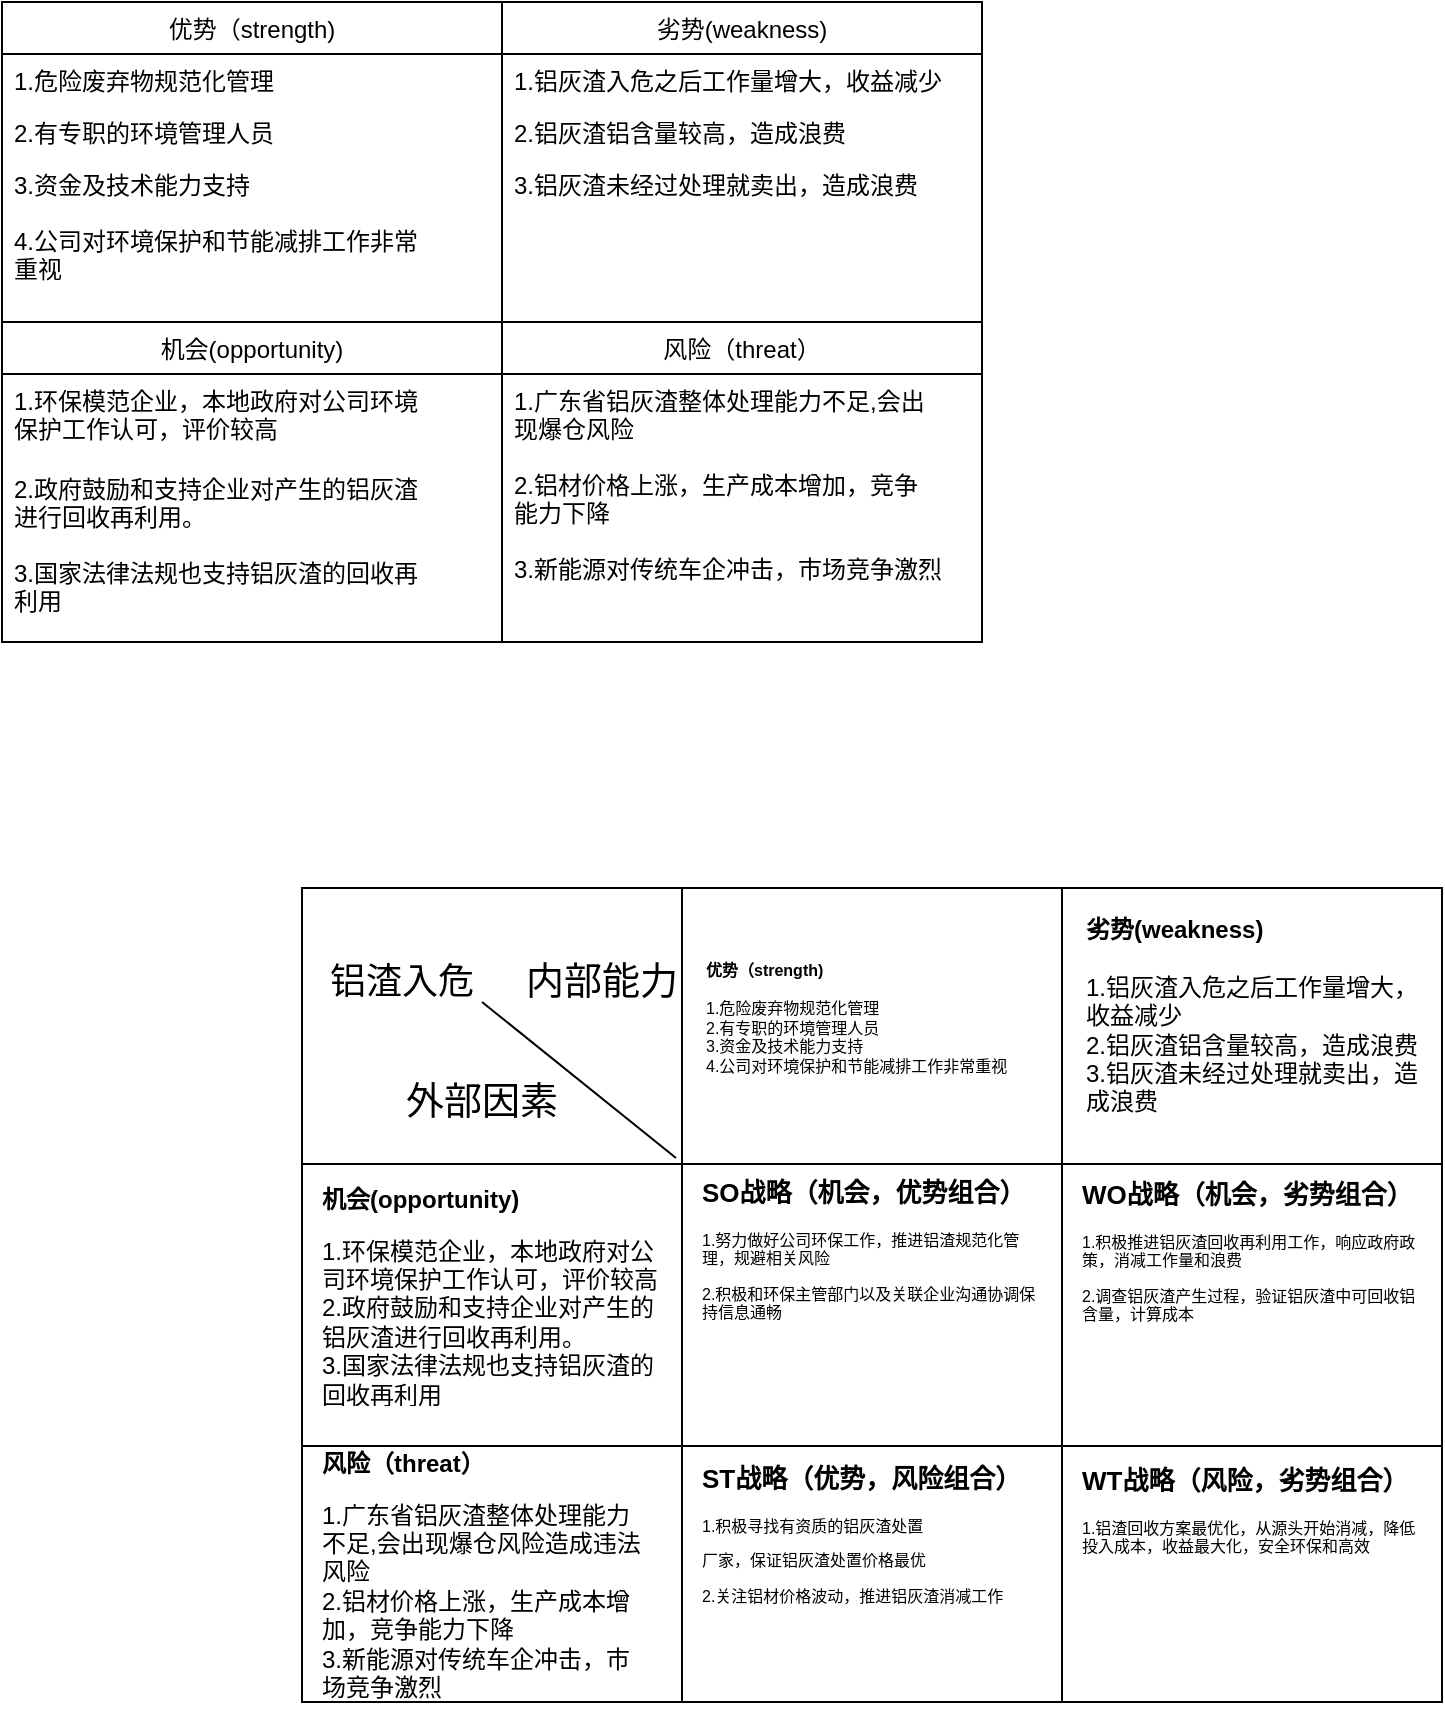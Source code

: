 <mxfile version="14.9.9" type="github">
  <diagram id="kqw_EEB3ICVsyudQTdO8" name="Page-1">
    <mxGraphModel dx="1171" dy="603" grid="1" gridSize="10" guides="1" tooltips="1" connect="1" arrows="1" fold="1" page="1" pageScale="1" pageWidth="827" pageHeight="1169" math="0" shadow="0">
      <root>
        <mxCell id="0" />
        <mxCell id="1" parent="0" />
        <mxCell id="Xc-GuWCWaLxMhfv2FBEa-1" value="优势（strength)" style="swimlane;fontStyle=0;childLayout=stackLayout;horizontal=1;startSize=26;horizontalStack=0;resizeParent=1;resizeParentMax=0;resizeLast=0;collapsible=1;marginBottom=0;" vertex="1" parent="1">
          <mxGeometry x="40" y="60" width="250" height="320" as="geometry" />
        </mxCell>
        <mxCell id="Xc-GuWCWaLxMhfv2FBEa-2" value="1.危险废弃物规范化管理" style="text;strokeColor=none;fillColor=none;align=left;verticalAlign=top;spacingLeft=4;spacingRight=4;overflow=hidden;rotatable=0;points=[[0,0.5],[1,0.5]];portConstraint=eastwest;" vertex="1" parent="Xc-GuWCWaLxMhfv2FBEa-1">
          <mxGeometry y="26" width="250" height="26" as="geometry" />
        </mxCell>
        <mxCell id="Xc-GuWCWaLxMhfv2FBEa-3" value="2.有专职的环境管理人员" style="text;strokeColor=none;fillColor=none;align=left;verticalAlign=top;spacingLeft=4;spacingRight=4;overflow=hidden;rotatable=0;points=[[0,0.5],[1,0.5]];portConstraint=eastwest;" vertex="1" parent="Xc-GuWCWaLxMhfv2FBEa-1">
          <mxGeometry y="52" width="250" height="26" as="geometry" />
        </mxCell>
        <mxCell id="Xc-GuWCWaLxMhfv2FBEa-4" value="3.资金及技术能力支持&#xa;&#xa;4.公司对环境保护和节能减排工作非常&#xa;重视" style="text;strokeColor=none;fillColor=none;align=left;verticalAlign=top;spacingLeft=4;spacingRight=4;overflow=hidden;rotatable=0;points=[[0,0.5],[1,0.5]];portConstraint=eastwest;" vertex="1" parent="Xc-GuWCWaLxMhfv2FBEa-1">
          <mxGeometry y="78" width="250" height="82" as="geometry" />
        </mxCell>
        <mxCell id="Xc-GuWCWaLxMhfv2FBEa-14" value="机会(opportunity)" style="swimlane;fontStyle=0;childLayout=stackLayout;horizontal=1;startSize=26;horizontalStack=0;resizeParent=1;resizeParentMax=0;resizeLast=0;collapsible=1;marginBottom=0;" vertex="1" parent="Xc-GuWCWaLxMhfv2FBEa-1">
          <mxGeometry y="160" width="250" height="160" as="geometry" />
        </mxCell>
        <mxCell id="Xc-GuWCWaLxMhfv2FBEa-15" value="1.环保模范企业，本地政府对公司环境&#xa;保护工作认可，评价较高" style="text;strokeColor=none;fillColor=none;align=left;verticalAlign=top;spacingLeft=4;spacingRight=4;overflow=hidden;rotatable=0;points=[[0,0.5],[1,0.5]];portConstraint=eastwest;" vertex="1" parent="Xc-GuWCWaLxMhfv2FBEa-14">
          <mxGeometry y="26" width="250" height="44" as="geometry" />
        </mxCell>
        <mxCell id="Xc-GuWCWaLxMhfv2FBEa-17" value="2.政府鼓励和支持企业对产生的铝灰渣&#xa;进行回收再利用。&#xa;&#xa;3.国家法律法规也支持铝灰渣的回收再&#xa;利用" style="text;strokeColor=none;fillColor=none;align=left;verticalAlign=top;spacingLeft=4;spacingRight=4;overflow=hidden;rotatable=0;points=[[0,0.5],[1,0.5]];portConstraint=eastwest;" vertex="1" parent="Xc-GuWCWaLxMhfv2FBEa-14">
          <mxGeometry y="70" width="250" height="90" as="geometry" />
        </mxCell>
        <mxCell id="Xc-GuWCWaLxMhfv2FBEa-9" value="劣势(weakness)" style="swimlane;fontStyle=0;childLayout=stackLayout;horizontal=1;startSize=26;horizontalStack=0;resizeParent=1;resizeParentMax=0;resizeLast=0;collapsible=1;marginBottom=0;" vertex="1" parent="1">
          <mxGeometry x="290" y="60" width="240" height="320" as="geometry" />
        </mxCell>
        <mxCell id="Xc-GuWCWaLxMhfv2FBEa-10" value="1.铝灰渣入危之后工作量增大，收益减少" style="text;strokeColor=none;fillColor=none;align=left;verticalAlign=top;spacingLeft=4;spacingRight=4;overflow=hidden;rotatable=0;points=[[0,0.5],[1,0.5]];portConstraint=eastwest;" vertex="1" parent="Xc-GuWCWaLxMhfv2FBEa-9">
          <mxGeometry y="26" width="240" height="26" as="geometry" />
        </mxCell>
        <mxCell id="Xc-GuWCWaLxMhfv2FBEa-11" value="2.铝灰渣铝含量较高，造成浪费" style="text;strokeColor=none;fillColor=none;align=left;verticalAlign=top;spacingLeft=4;spacingRight=4;overflow=hidden;rotatable=0;points=[[0,0.5],[1,0.5]];portConstraint=eastwest;" vertex="1" parent="Xc-GuWCWaLxMhfv2FBEa-9">
          <mxGeometry y="52" width="240" height="26" as="geometry" />
        </mxCell>
        <mxCell id="Xc-GuWCWaLxMhfv2FBEa-12" value="3.铝灰渣未经过处理就卖出，造成浪费" style="text;strokeColor=none;fillColor=none;align=left;verticalAlign=top;spacingLeft=4;spacingRight=4;overflow=hidden;rotatable=0;points=[[0,0.5],[1,0.5]];portConstraint=eastwest;" vertex="1" parent="Xc-GuWCWaLxMhfv2FBEa-9">
          <mxGeometry y="78" width="240" height="82" as="geometry" />
        </mxCell>
        <mxCell id="Xc-GuWCWaLxMhfv2FBEa-18" value="风险（threat）" style="swimlane;fontStyle=0;childLayout=stackLayout;horizontal=1;startSize=26;horizontalStack=0;resizeParent=1;resizeParentMax=0;resizeLast=0;collapsible=1;marginBottom=0;" vertex="1" parent="Xc-GuWCWaLxMhfv2FBEa-9">
          <mxGeometry y="160" width="240" height="160" as="geometry" />
        </mxCell>
        <mxCell id="Xc-GuWCWaLxMhfv2FBEa-19" value="1.广东省铝灰渣整体处理能力不足,会出&#xa;现爆仓风险&#xa;&#xa;2.铝材价格上涨，生产成本增加，竞争&#xa;能力下降&#xa;&#xa;3.新能源对传统车企冲击，市场竞争激烈" style="text;strokeColor=none;fillColor=none;align=left;verticalAlign=top;spacingLeft=4;spacingRight=4;overflow=hidden;rotatable=0;points=[[0,0.5],[1,0.5]];portConstraint=eastwest;" vertex="1" parent="Xc-GuWCWaLxMhfv2FBEa-18">
          <mxGeometry y="26" width="240" height="134" as="geometry" />
        </mxCell>
        <mxCell id="Xc-GuWCWaLxMhfv2FBEa-74" value="" style="shape=table;startSize=0;container=1;collapsible=0;childLayout=tableLayout;direction=west;" vertex="1" parent="1">
          <mxGeometry x="190" y="503" width="570" height="407" as="geometry" />
        </mxCell>
        <mxCell id="Xc-GuWCWaLxMhfv2FBEa-75" value="" style="shape=partialRectangle;collapsible=0;dropTarget=0;pointerEvents=0;fillColor=none;top=0;left=0;bottom=0;right=0;points=[[0,0.5],[1,0.5]];portConstraint=eastwest;" vertex="1" parent="Xc-GuWCWaLxMhfv2FBEa-74">
          <mxGeometry width="570" height="138" as="geometry" />
        </mxCell>
        <mxCell id="Xc-GuWCWaLxMhfv2FBEa-76" value="" style="shape=partialRectangle;html=1;whiteSpace=wrap;connectable=0;overflow=hidden;fillColor=none;top=0;left=0;bottom=0;right=0;pointerEvents=1;" vertex="1" parent="Xc-GuWCWaLxMhfv2FBEa-75">
          <mxGeometry width="190" height="138" as="geometry" />
        </mxCell>
        <mxCell id="Xc-GuWCWaLxMhfv2FBEa-77" value="" style="shape=partialRectangle;html=1;whiteSpace=wrap;connectable=0;overflow=hidden;fillColor=none;top=0;left=0;bottom=0;right=0;pointerEvents=1;" vertex="1" parent="Xc-GuWCWaLxMhfv2FBEa-75">
          <mxGeometry x="190" width="190" height="138" as="geometry" />
        </mxCell>
        <mxCell id="Xc-GuWCWaLxMhfv2FBEa-78" value="" style="shape=partialRectangle;html=1;whiteSpace=wrap;connectable=0;overflow=hidden;fillColor=none;top=0;left=0;bottom=0;right=0;pointerEvents=1;" vertex="1" parent="Xc-GuWCWaLxMhfv2FBEa-75">
          <mxGeometry x="380" width="190" height="138" as="geometry" />
        </mxCell>
        <mxCell id="Xc-GuWCWaLxMhfv2FBEa-79" value="" style="shape=partialRectangle;collapsible=0;dropTarget=0;pointerEvents=0;fillColor=none;top=0;left=0;bottom=0;right=0;points=[[0,0.5],[1,0.5]];portConstraint=eastwest;" vertex="1" parent="Xc-GuWCWaLxMhfv2FBEa-74">
          <mxGeometry y="138" width="570" height="141" as="geometry" />
        </mxCell>
        <mxCell id="Xc-GuWCWaLxMhfv2FBEa-80" value="" style="shape=partialRectangle;html=1;whiteSpace=wrap;connectable=0;overflow=hidden;fillColor=none;top=0;left=0;bottom=0;right=0;pointerEvents=1;" vertex="1" parent="Xc-GuWCWaLxMhfv2FBEa-79">
          <mxGeometry width="190" height="141" as="geometry" />
        </mxCell>
        <mxCell id="Xc-GuWCWaLxMhfv2FBEa-81" value="" style="shape=partialRectangle;html=1;whiteSpace=wrap;connectable=0;overflow=hidden;fillColor=none;top=0;left=0;bottom=0;right=0;pointerEvents=1;" vertex="1" parent="Xc-GuWCWaLxMhfv2FBEa-79">
          <mxGeometry x="190" width="190" height="141" as="geometry" />
        </mxCell>
        <mxCell id="Xc-GuWCWaLxMhfv2FBEa-82" value="" style="shape=partialRectangle;html=1;whiteSpace=wrap;connectable=0;overflow=hidden;fillColor=none;top=0;left=0;bottom=0;right=0;pointerEvents=1;" vertex="1" parent="Xc-GuWCWaLxMhfv2FBEa-79">
          <mxGeometry x="380" width="190" height="141" as="geometry" />
        </mxCell>
        <mxCell id="Xc-GuWCWaLxMhfv2FBEa-83" value="" style="shape=partialRectangle;collapsible=0;dropTarget=0;pointerEvents=0;fillColor=none;top=0;left=0;bottom=0;right=0;points=[[0,0.5],[1,0.5]];portConstraint=eastwest;" vertex="1" parent="Xc-GuWCWaLxMhfv2FBEa-74">
          <mxGeometry y="279" width="570" height="128" as="geometry" />
        </mxCell>
        <mxCell id="Xc-GuWCWaLxMhfv2FBEa-84" value="" style="shape=partialRectangle;html=1;whiteSpace=wrap;connectable=0;overflow=hidden;fillColor=none;top=0;left=0;bottom=0;right=0;pointerEvents=1;" vertex="1" parent="Xc-GuWCWaLxMhfv2FBEa-83">
          <mxGeometry width="190" height="128" as="geometry" />
        </mxCell>
        <mxCell id="Xc-GuWCWaLxMhfv2FBEa-85" value="" style="shape=partialRectangle;html=1;whiteSpace=wrap;connectable=0;overflow=hidden;fillColor=none;top=0;left=0;bottom=0;right=0;pointerEvents=1;" vertex="1" parent="Xc-GuWCWaLxMhfv2FBEa-83">
          <mxGeometry x="190" width="190" height="128" as="geometry" />
        </mxCell>
        <mxCell id="Xc-GuWCWaLxMhfv2FBEa-86" value="" style="shape=partialRectangle;html=1;whiteSpace=wrap;connectable=0;overflow=hidden;fillColor=none;top=0;left=0;bottom=0;right=0;pointerEvents=1;" vertex="1" parent="Xc-GuWCWaLxMhfv2FBEa-83">
          <mxGeometry x="380" width="190" height="128" as="geometry" />
        </mxCell>
        <mxCell id="Xc-GuWCWaLxMhfv2FBEa-89" value="内部能力" style="text;html=1;strokeColor=none;fillColor=none;align=center;verticalAlign=middle;whiteSpace=wrap;rounded=0;fontSize=19;" vertex="1" parent="1">
          <mxGeometry x="290" y="540" width="100" height="20" as="geometry" />
        </mxCell>
        <mxCell id="Xc-GuWCWaLxMhfv2FBEa-90" value="外部因素" style="text;html=1;strokeColor=none;fillColor=none;align=center;verticalAlign=middle;whiteSpace=wrap;rounded=0;fontSize=19;" vertex="1" parent="1">
          <mxGeometry x="240" y="600" width="80" height="20" as="geometry" />
        </mxCell>
        <mxCell id="Xc-GuWCWaLxMhfv2FBEa-91" value="铝渣入危" style="text;html=1;strokeColor=none;fillColor=none;align=center;verticalAlign=middle;whiteSpace=wrap;rounded=0;fontSize=18;" vertex="1" parent="1">
          <mxGeometry x="200" y="540" width="80" height="20" as="geometry" />
        </mxCell>
        <mxCell id="Xc-GuWCWaLxMhfv2FBEa-92" value="&lt;span style=&quot;font-size: 8px&quot;&gt;&lt;b&gt;优势（strength)&lt;br&gt;&lt;/b&gt;&lt;br style=&quot;font-size: 8px&quot;&gt;&lt;/span&gt;&lt;span style=&quot;font-size: 8px&quot;&gt;1.危险废弃物规范化管理&lt;br style=&quot;font-size: 8px&quot;&gt;&lt;/span&gt;&lt;span style=&quot;font-size: 8px&quot;&gt;2.有专职的环境管理人员&lt;/span&gt;&lt;span style=&quot;font-size: 8px&quot;&gt;&lt;br style=&quot;font-size: 8px&quot;&gt;&lt;/span&gt;&lt;span style=&quot;font-size: 8px&quot;&gt;3.资金及技术能力支持&lt;/span&gt;&lt;br style=&quot;padding: 0px ; margin: 0px ; font-size: 8px&quot;&gt;&lt;span style=&quot;font-size: 8px&quot;&gt;4.公司对环境保护和节能减排工作非常&lt;/span&gt;&lt;span style=&quot;font-size: 8px&quot;&gt;重视&lt;/span&gt;&lt;span style=&quot;font-size: 8px&quot;&gt;&lt;br style=&quot;font-size: 8px&quot;&gt;&lt;/span&gt;" style="text;html=1;strokeColor=none;fillColor=none;align=left;verticalAlign=middle;whiteSpace=wrap;rounded=0;fontSize=8;" vertex="1" parent="1">
          <mxGeometry x="390" y="503" width="170" height="130" as="geometry" />
        </mxCell>
        <mxCell id="Xc-GuWCWaLxMhfv2FBEa-93" value="&lt;span style=&quot;font-size: 12px&quot;&gt;&lt;b&gt;劣势(weakness)&lt;br&gt;&lt;/b&gt;&lt;br&gt;&lt;/span&gt;&lt;span style=&quot;font-size: 12px&quot;&gt;1.铝灰渣入危之后工作量增大，收益减少&lt;br&gt;&lt;/span&gt;&lt;span style=&quot;font-size: 12px&quot;&gt;2.铝灰渣铝含量较高，造成浪费&lt;/span&gt;&lt;span style=&quot;font-size: 12px&quot;&gt;&lt;br&gt;&lt;/span&gt;&lt;span style=&quot;font-size: 12px&quot;&gt;3.铝灰渣未经过处理就卖出，造成浪费&lt;/span&gt;&lt;span style=&quot;font-size: 12px&quot;&gt;&lt;br&gt;&lt;/span&gt;" style="text;html=1;strokeColor=none;fillColor=none;align=left;verticalAlign=middle;whiteSpace=wrap;rounded=0;fontSize=8;" vertex="1" parent="1">
          <mxGeometry x="580" y="509" width="170" height="115" as="geometry" />
        </mxCell>
        <mxCell id="Xc-GuWCWaLxMhfv2FBEa-94" value="&lt;h1&gt;&lt;span style=&quot;font-size: 12px ; text-align: center&quot;&gt;机会(opportunity)&lt;/span&gt;&lt;/h1&gt;&lt;span style=&quot;font-size: 12px&quot;&gt;1.环保模范企业，本地政府对公司环境&lt;/span&gt;&lt;span style=&quot;font-size: 12px&quot;&gt;保护工作认可，评价较高&lt;br&gt;&lt;/span&gt;&lt;span style=&quot;font-size: 12px&quot;&gt;2.政府鼓励和支持企业对产生的铝灰渣&lt;/span&gt;&lt;span style=&quot;font-size: 12px&quot;&gt;进行回收再利用。&lt;/span&gt;&lt;br style=&quot;padding: 0px ; margin: 0px ; font-size: 12px&quot;&gt;&lt;span style=&quot;font-size: 12px&quot;&gt;3.国家法律法规也支持铝灰渣的回收再&lt;/span&gt;&lt;span style=&quot;font-size: 12px&quot;&gt;利用&lt;/span&gt;&lt;span style=&quot;font-size: 12px&quot;&gt;&lt;br&gt;&lt;/span&gt;&lt;p&gt;.&lt;/p&gt;" style="text;html=1;strokeColor=none;fillColor=none;spacing=5;spacingTop=-20;whiteSpace=wrap;overflow=hidden;rounded=0;fontSize=8;align=left;" vertex="1" parent="1">
          <mxGeometry x="195" y="647" width="180" height="115" as="geometry" />
        </mxCell>
        <mxCell id="Xc-GuWCWaLxMhfv2FBEa-95" value="&lt;h1&gt;&lt;span style=&quot;font-size: 12px ; text-align: center&quot;&gt;风险（threat）&lt;/span&gt;&lt;br&gt;&lt;/h1&gt;&lt;p&gt;&lt;span style=&quot;font-size: 12px&quot;&gt;1.广东省铝灰渣整体处理能力不足,会出&lt;/span&gt;&lt;span style=&quot;font-size: 12px&quot;&gt;现爆仓风险造成违法风险&lt;/span&gt;&lt;br style=&quot;padding: 0px ; margin: 0px ; font-size: 12px&quot;&gt;&lt;span style=&quot;font-size: 12px&quot;&gt;2.铝材价格上涨，生产成本增加，竞争&lt;/span&gt;&lt;span style=&quot;font-size: 12px&quot;&gt;能力下降&lt;/span&gt;&lt;br style=&quot;padding: 0px ; margin: 0px ; font-size: 12px&quot;&gt;&lt;span style=&quot;font-size: 12px&quot;&gt;3.新能源对传统车企冲击，市场竞争激烈&lt;/span&gt;&lt;br&gt;&lt;/p&gt;" style="text;html=1;strokeColor=none;fillColor=none;spacing=5;spacingTop=-20;whiteSpace=wrap;overflow=hidden;rounded=0;fontSize=8;align=left;" vertex="1" parent="1">
          <mxGeometry x="195" y="779" width="170" height="140" as="geometry" />
        </mxCell>
        <mxCell id="Xc-GuWCWaLxMhfv2FBEa-112" value="" style="endArrow=none;html=1;fontSize=8;entryX=1;entryY=1;entryDx=0;entryDy=0;" edge="1" parent="1" target="Xc-GuWCWaLxMhfv2FBEa-91">
          <mxGeometry width="50" height="50" relative="1" as="geometry">
            <mxPoint x="377" y="638" as="sourcePoint" />
            <mxPoint x="267" y="543.0" as="targetPoint" />
          </mxGeometry>
        </mxCell>
        <mxCell id="Xc-GuWCWaLxMhfv2FBEa-115" value="&lt;h1&gt;&lt;font style=&quot;font-size: 13px&quot;&gt;SO战略（机会，优势组合）&lt;/font&gt;&lt;/h1&gt;&lt;p&gt;1.努力做好公司环保工作，推进铝渣规范化管理，规避相关风险&lt;/p&gt;&lt;p&gt;2.积极和环保主管部门以及关联企业沟通协调&lt;span&gt;保持信息通畅&lt;/span&gt;&lt;/p&gt;" style="text;html=1;strokeColor=none;fillColor=none;spacing=5;spacingTop=-20;whiteSpace=wrap;overflow=hidden;rounded=0;fontSize=8;align=left;" vertex="1" parent="1">
          <mxGeometry x="385" y="644" width="175" height="116" as="geometry" />
        </mxCell>
        <mxCell id="Xc-GuWCWaLxMhfv2FBEa-116" value="&lt;h1&gt;&lt;font style=&quot;font-size: 13px&quot;&gt;ST战略（优势，风险组合）&lt;/font&gt;&lt;/h1&gt;&lt;p&gt;1.积极寻找有资质的铝灰渣处置&lt;/p&gt;&lt;p&gt;厂家，保证铝灰渣处置价格最优&lt;/p&gt;&lt;p&gt;2.关注铝材价格波动，推进铝灰渣消减工作&lt;/p&gt;" style="text;html=1;strokeColor=none;fillColor=none;spacing=5;spacingTop=-20;whiteSpace=wrap;overflow=hidden;rounded=0;fontSize=8;align=left;" vertex="1" parent="1">
          <mxGeometry x="385" y="787" width="180" height="110" as="geometry" />
        </mxCell>
        <mxCell id="Xc-GuWCWaLxMhfv2FBEa-117" value="&lt;h1&gt;&lt;font style=&quot;font-size: 13px&quot;&gt;WO战略（机会，劣势组合）&lt;/font&gt;&lt;/h1&gt;&lt;p&gt;1.积极推进铝灰渣回收再利用工作，响应政府政策，消减工作量和浪费&lt;/p&gt;&lt;p&gt;2.调查铝灰渣产生过程，验证铝灰渣中可回收铝含量，计算成本&lt;/p&gt;" style="text;html=1;strokeColor=none;fillColor=none;spacing=5;spacingTop=-20;whiteSpace=wrap;overflow=hidden;rounded=0;fontSize=8;align=left;" vertex="1" parent="1">
          <mxGeometry x="575" y="645" width="175" height="132" as="geometry" />
        </mxCell>
        <mxCell id="Xc-GuWCWaLxMhfv2FBEa-118" value="&lt;h1&gt;&lt;font style=&quot;font-size: 13px&quot;&gt;WT战略（风险，劣势组合）&lt;/font&gt;&lt;/h1&gt;&lt;p&gt;1.铝渣回收方案最优化，从源头开始消减，降低投入成本，收益最大化，安全环保和高效&lt;/p&gt;&lt;p&gt;&lt;br&gt;&lt;/p&gt;" style="text;html=1;strokeColor=none;fillColor=none;spacing=5;spacingTop=-20;whiteSpace=wrap;overflow=hidden;rounded=0;fontSize=8;align=left;" vertex="1" parent="1">
          <mxGeometry x="575" y="788" width="175" height="116" as="geometry" />
        </mxCell>
      </root>
    </mxGraphModel>
  </diagram>
</mxfile>
